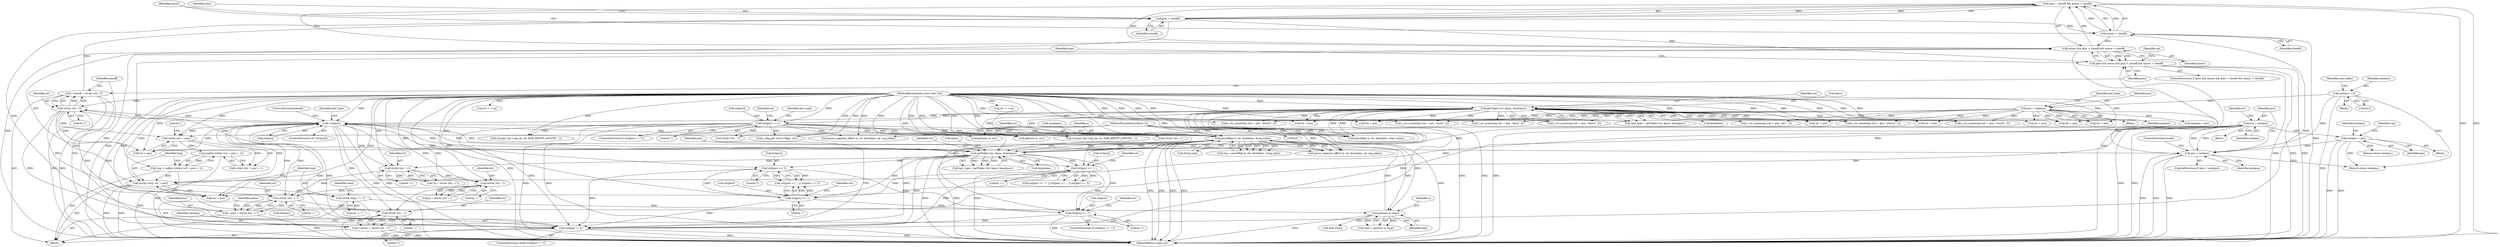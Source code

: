digraph "0_radare2_9b46d38dd3c4de6048a488b655c7319f845af185@API" {
"1000647" [label="(Call,plus < closeB && minus < closeB)"];
"1000648" [label="(Call,plus < closeB)"];
"1000625" [label="(Call,* plus = strchr (str, '+'))"];
"1000627" [label="(Call,strchr (str, '+'))"];
"1000598" [label="(Call,strchr (str, '+'))"];
"1000377" [label="(Call,!str[pos])"];
"1000489" [label="(Call,parseReg (a, str, &nextpos, &reg_type))"];
"1000682" [label="(Call,getnum (a, tmp))"];
"1000106" [label="(MethodParameterIn,RAsm *a)"];
"1000676" [label="(Call,strtok (tmp, \"+-\"))"];
"1000671" [label="(Call,strcpy (tmp, str + pos))"];
"1000662" [label="(Call,tmp = malloc (strlen (str + pos) + 1))"];
"1000664" [label="(Call,malloc (strlen (str + pos) + 1))"];
"1000666" [label="(Call,strlen (str + pos))"];
"1000639" [label="(Call,strchr (str, ']'))"];
"1000633" [label="(Call,strchr (str, '-'))"];
"1000107" [label="(MethodParameterIn,const char *str)"];
"1000373" [label="(Call,pos = nextpos)"];
"1000368" [label="(Call,pos > nextpos)"];
"1000137" [label="(Call,pos = nextpos)"];
"1000113" [label="(Call,nextpos = 0)"];
"1000484" [label="(Call,nextpos = pos)"];
"1000385" [label="(Call,getToken (str, &pos, &nextpos))"];
"1000142" [label="(Call,getToken (str, &pos, &nextpos))"];
"1000361" [label="(Call,str[pos] != ']')"];
"1000409" [label="(Call,str[pos] == ']')"];
"1000404" [label="(Call,str[pos] == '-')"];
"1000398" [label="(Call,str[pos] == '+')"];
"1000458" [label="(Call,str[pos] == '*')"];
"1000314" [label="(Call,str[pos] == '[')"];
"1000612" [label="(Call,strchr (str, '-'))"];
"1000637" [label="(Call,* closeB = strchr (str, ']'))"];
"1000651" [label="(Call,minus < closeB)"];
"1000631" [label="(Call,* minus = strchr (str, '-'))"];
"1000645" [label="(Call,minus && plus < closeB && minus < closeB)"];
"1000643" [label="(Call,plus && minus && plus < closeB && minus < closeB)"];
"1000641" [label="(Literal,']')"];
"1000404" [label="(Call,str[pos] == '-')"];
"1000484" [label="(Call,nextpos = pos)"];
"1000640" [label="(Identifier,str)"];
"1000142" [label="(Call,getToken (str, &pos, &nextpos))"];
"1000409" [label="(Call,str[pos] == ']')"];
"1000363" [label="(Identifier,str)"];
"1000140" [label="(Call,last_type = getToken (str, &pos, &nextpos))"];
"1000637" [label="(Call,* closeB = strchr (str, ']'))"];
"1000314" [label="(Call,str[pos] == '[')"];
"1000613" [label="(Identifier,str)"];
"1000708" [label="(Call,strncpy (op->rep_op, str, MAX_REPOP_LENGTH - 1))"];
"1000932" [label="(Return,return nextpos;)"];
"1000462" [label="(Literal,'*')"];
"1000386" [label="(Identifier,str)"];
"1000909" [label="(Call,strchr (str, '-'))"];
"1000672" [label="(Identifier,tmp)"];
"1000614" [label="(Literal,'-')"];
"1000150" [label="(Call,r_str_ncasecmp (str + pos, \"ptr\", 3))"];
"1000411" [label="(Identifier,str)"];
"1000370" [label="(Identifier,nextpos)"];
"1000106" [label="(MethodParameterIn,RAsm *a)"];
"1000858" [label="(Call,str = ++p)"];
"1000458" [label="(Call,str[pos] == '*')"];
"1000378" [label="(Call,str[pos])"];
"1000638" [label="(Identifier,closeB)"];
"1000846" [label="(Call,strchr (str, '-'))"];
"1000646" [label="(Identifier,minus)"];
"1000413" [label="(Literal,']')"];
"1000486" [label="(Identifier,pos)"];
"1000644" [label="(Identifier,plus)"];
"1000212" [label="(Call,str + pos)"];
"1000318" [label="(Literal,'[')"];
"1000236" [label="(Call,r_str_ncasecmp (str + pos, \"qword\", 5))"];
"1000610" [label="(Call,p = strchr (str, '-'))"];
"1000114" [label="(Identifier,nextpos)"];
"1000488" [label="(Identifier,reg)"];
"1000684" [label="(Identifier,tmp)"];
"1000696" [label="(Call,nextpos = pos)"];
"1000385" [label="(Call,getToken (str, &pos, &nextpos))"];
"1000929" [label="(Call,getnum (a, str))"];
"1000141" [label="(Identifier,last_type)"];
"1000162" [label="(Call,str + pos)"];
"1000408" [label="(Literal,'-')"];
"1000673" [label="(Call,str + pos)"];
"1000405" [label="(Call,str[pos])"];
"1000375" [label="(Identifier,nextpos)"];
"1000261" [label="(Call,r_str_ncasecmp (str + pos, \"oword\", 5))"];
"1000491" [label="(Identifier,str)"];
"1000627" [label="(Call,strchr (str, '+'))"];
"1000650" [label="(Identifier,closeB)"];
"1000469" [label="(Block,)"];
"1000657" [label="(Identifier,op)"];
"1000670" [label="(Literal,1)"];
"1000685" [label="(Call,free (tmp))"];
"1000652" [label="(Identifier,minus)"];
"1000366" [label="(Block,)"];
"1000683" [label="(Identifier,a)"];
"1000376" [label="(ControlStructure,if (!str[pos]))"];
"1000639" [label="(Call,strchr (str, ']'))"];
"1000489" [label="(Call,parseReg (a, str, &nextpos, &reg_type))"];
"1000633" [label="(Call,strchr (str, '-'))"];
"1000678" [label="(Literal,\"+-\")"];
"1000662" [label="(Call,tmp = malloc (strlen (str + pos) + 1))"];
"1000137" [label="(Call,pos = nextpos)"];
"1000612" [label="(Call,strchr (str, '-'))"];
"1000771" [label="(Call,parse_segment_offset (a, str, &nextpos, op, reg_index))"];
"1000143" [label="(Identifier,str)"];
"1000459" [label="(Call,str[pos])"];
"1000682" [label="(Call,getnum (a, tmp))"];
"1000666" [label="(Call,strlen (str + pos))"];
"1000600" [label="(Literal,'+')"];
"1000631" [label="(Call,* minus = strchr (str, '-'))"];
"1000262" [label="(Call,str + pos)"];
"1000635" [label="(Literal,'-')"];
"1000921" [label="(Call,str = ++p)"];
"1000365" [label="(Literal,']')"];
"1000362" [label="(Call,str[pos])"];
"1000373" [label="(Call,pos = nextpos)"];
"1000138" [label="(Identifier,pos)"];
"1000237" [label="(Call,str + pos)"];
"1000119" [label="(Identifier,size_token)"];
"1000554" [label="(Call,parse_segment_offset (a, str, &nextpos, op, reg_index))"];
"1000457" [label="(ControlStructure,if (str[pos] == '*'))"];
"1000832" [label="(Call,r_flag_get (core->flags, str))"];
"1000110" [label="(Block,)"];
"1000315" [label="(Call,str[pos])"];
"1000323" [label="(Identifier,op)"];
"1000634" [label="(Identifier,str)"];
"1000387" [label="(Call,&pos)"];
"1000374" [label="(Identifier,pos)"];
"1000598" [label="(Call,strchr (str, '+'))"];
"1000151" [label="(Call,str + pos)"];
"1000113" [label="(Call,nextpos = 0)"];
"1000671" [label="(Call,strcpy (tmp, str + pos))"];
"1000397" [label="(Call,str[pos] == '+' || str[pos] == '-' || str[pos] == ']')"];
"1000383" [label="(Call,last_type = getToken (str, &pos, &nextpos))"];
"1000645" [label="(Call,minus && plus < closeB && minus < closeB)"];
"1000382" [label="(ControlStructure,break;)"];
"1000107" [label="(MethodParameterIn,const char *str)"];
"1000494" [label="(Call,&reg_type)"];
"1000626" [label="(Identifier,plus)"];
"1000211" [label="(Call,r_str_ncasecmp (str + pos, \"dword\", 5))"];
"1000731" [label="(Call,parseReg (a, str, &nextpos, &op->type))"];
"1000648" [label="(Call,plus < closeB)"];
"1000287" [label="(Call,str + pos)"];
"1000665" [label="(Call,strlen (str + pos) + 1)"];
"1000492" [label="(Call,&nextpos)"];
"1000367" [label="(ControlStructure,if (pos > nextpos))"];
"1000187" [label="(Call,str + pos)"];
"1000642" [label="(ControlStructure,if (plus && minus && plus < closeB && minus < closeB))"];
"1000933" [label="(Identifier,nextpos)"];
"1000360" [label="(ControlStructure,while (str[pos] != ']'))"];
"1000653" [label="(Identifier,closeB)"];
"1000286" [label="(Call,r_str_ncasecmp (str + pos, \"tbyte\", 5))"];
"1000487" [label="(Call,reg = parseReg (a, str, &nextpos, &reg_type))"];
"1000664" [label="(Call,malloc (strlen (str + pos) + 1))"];
"1000146" [label="(Call,&nextpos)"];
"1000403" [label="(Call,str[pos] == '-' || str[pos] == ']')"];
"1000866" [label="(Call,getnum (a, str))"];
"1000693" [label="(Identifier,last_type)"];
"1000490" [label="(Identifier,a)"];
"1000361" [label="(Call,str[pos] != ']')"];
"1000594" [label="(Block,)"];
"1000399" [label="(Call,str[pos])"];
"1000372" [label="(ControlStructure,break;)"];
"1000144" [label="(Call,&pos)"];
"1000680" [label="(Call,read = getnum (a, tmp))"];
"1000384" [label="(Identifier,last_type)"];
"1000369" [label="(Identifier,pos)"];
"1000681" [label="(Identifier,read)"];
"1000877" [label="(Call,strncpy (op->rep_op, str, MAX_REPOP_LENGTH - 1))"];
"1000667" [label="(Call,str + pos)"];
"1000115" [label="(Literal,0)"];
"1000186" [label="(Call,r_str_ncasecmp (str + pos, \"word\", 4))"];
"1000136" [label="(Block,)"];
"1000161" [label="(Call,r_str_ncasecmp (str + pos, \"byte\", 4))"];
"1000596" [label="(Call,*p = strchr (str, '+'))"];
"1000628" [label="(Identifier,str)"];
"1000647" [label="(Call,plus < closeB && minus < closeB)"];
"1000377" [label="(Call,!str[pos])"];
"1000632" [label="(Identifier,minus)"];
"1000406" [label="(Identifier,str)"];
"1000934" [label="(MethodReturn,static int)"];
"1000651" [label="(Call,minus < closeB)"];
"1000485" [label="(Identifier,nextpos)"];
"1000313" [label="(ControlStructure,if (str[pos] == '['))"];
"1000629" [label="(Literal,'+')"];
"1000663" [label="(Identifier,tmp)"];
"1000643" [label="(Call,plus && minus && plus < closeB && minus < closeB)"];
"1000398" [label="(Call,str[pos] == '+')"];
"1000561" [label="(Return,return nextpos;)"];
"1000139" [label="(Identifier,nextpos)"];
"1000677" [label="(Identifier,tmp)"];
"1000410" [label="(Call,str[pos])"];
"1000599" [label="(Identifier,str)"];
"1000389" [label="(Call,&nextpos)"];
"1000676" [label="(Call,strtok (tmp, \"+-\"))"];
"1000402" [label="(Literal,'+')"];
"1000625" [label="(Call,* plus = strchr (str, '+'))"];
"1000379" [label="(Identifier,str)"];
"1000649" [label="(Identifier,plus)"];
"1000368" [label="(Call,pos > nextpos)"];
"1000647" -> "1000645"  [label="AST: "];
"1000647" -> "1000648"  [label="CFG: "];
"1000647" -> "1000651"  [label="CFG: "];
"1000648" -> "1000647"  [label="AST: "];
"1000651" -> "1000647"  [label="AST: "];
"1000645" -> "1000647"  [label="CFG: "];
"1000647" -> "1000934"  [label="DDG: "];
"1000647" -> "1000934"  [label="DDG: "];
"1000647" -> "1000645"  [label="DDG: "];
"1000647" -> "1000645"  [label="DDG: "];
"1000648" -> "1000647"  [label="DDG: "];
"1000648" -> "1000647"  [label="DDG: "];
"1000651" -> "1000647"  [label="DDG: "];
"1000651" -> "1000647"  [label="DDG: "];
"1000648" -> "1000650"  [label="CFG: "];
"1000649" -> "1000648"  [label="AST: "];
"1000650" -> "1000648"  [label="AST: "];
"1000652" -> "1000648"  [label="CFG: "];
"1000648" -> "1000934"  [label="DDG: "];
"1000648" -> "1000643"  [label="DDG: "];
"1000625" -> "1000648"  [label="DDG: "];
"1000637" -> "1000648"  [label="DDG: "];
"1000648" -> "1000651"  [label="DDG: "];
"1000625" -> "1000594"  [label="AST: "];
"1000625" -> "1000627"  [label="CFG: "];
"1000626" -> "1000625"  [label="AST: "];
"1000627" -> "1000625"  [label="AST: "];
"1000632" -> "1000625"  [label="CFG: "];
"1000625" -> "1000934"  [label="DDG: "];
"1000627" -> "1000625"  [label="DDG: "];
"1000627" -> "1000625"  [label="DDG: "];
"1000625" -> "1000643"  [label="DDG: "];
"1000627" -> "1000629"  [label="CFG: "];
"1000628" -> "1000627"  [label="AST: "];
"1000629" -> "1000627"  [label="AST: "];
"1000598" -> "1000627"  [label="DDG: "];
"1000612" -> "1000627"  [label="DDG: "];
"1000377" -> "1000627"  [label="DDG: "];
"1000107" -> "1000627"  [label="DDG: "];
"1000627" -> "1000633"  [label="DDG: "];
"1000598" -> "1000596"  [label="AST: "];
"1000598" -> "1000600"  [label="CFG: "];
"1000599" -> "1000598"  [label="AST: "];
"1000600" -> "1000598"  [label="AST: "];
"1000596" -> "1000598"  [label="CFG: "];
"1000598" -> "1000596"  [label="DDG: "];
"1000598" -> "1000596"  [label="DDG: "];
"1000377" -> "1000598"  [label="DDG: "];
"1000385" -> "1000598"  [label="DDG: "];
"1000107" -> "1000598"  [label="DDG: "];
"1000598" -> "1000612"  [label="DDG: "];
"1000377" -> "1000376"  [label="AST: "];
"1000377" -> "1000378"  [label="CFG: "];
"1000378" -> "1000377"  [label="AST: "];
"1000382" -> "1000377"  [label="CFG: "];
"1000384" -> "1000377"  [label="CFG: "];
"1000377" -> "1000934"  [label="DDG: "];
"1000377" -> "1000934"  [label="DDG: "];
"1000377" -> "1000361"  [label="DDG: "];
"1000489" -> "1000377"  [label="DDG: "];
"1000385" -> "1000377"  [label="DDG: "];
"1000361" -> "1000377"  [label="DDG: "];
"1000107" -> "1000377"  [label="DDG: "];
"1000142" -> "1000377"  [label="DDG: "];
"1000639" -> "1000377"  [label="DDG: "];
"1000377" -> "1000385"  [label="DDG: "];
"1000377" -> "1000398"  [label="DDG: "];
"1000377" -> "1000489"  [label="DDG: "];
"1000377" -> "1000554"  [label="DDG: "];
"1000377" -> "1000612"  [label="DDG: "];
"1000377" -> "1000633"  [label="DDG: "];
"1000377" -> "1000639"  [label="DDG: "];
"1000377" -> "1000666"  [label="DDG: "];
"1000377" -> "1000667"  [label="DDG: "];
"1000377" -> "1000671"  [label="DDG: "];
"1000377" -> "1000673"  [label="DDG: "];
"1000489" -> "1000487"  [label="AST: "];
"1000489" -> "1000494"  [label="CFG: "];
"1000490" -> "1000489"  [label="AST: "];
"1000491" -> "1000489"  [label="AST: "];
"1000492" -> "1000489"  [label="AST: "];
"1000494" -> "1000489"  [label="AST: "];
"1000487" -> "1000489"  [label="CFG: "];
"1000489" -> "1000934"  [label="DDG: "];
"1000489" -> "1000934"  [label="DDG: "];
"1000489" -> "1000934"  [label="DDG: "];
"1000489" -> "1000934"  [label="DDG: "];
"1000489" -> "1000361"  [label="DDG: "];
"1000489" -> "1000385"  [label="DDG: "];
"1000489" -> "1000385"  [label="DDG: "];
"1000489" -> "1000487"  [label="DDG: "];
"1000489" -> "1000487"  [label="DDG: "];
"1000489" -> "1000487"  [label="DDG: "];
"1000489" -> "1000487"  [label="DDG: "];
"1000682" -> "1000489"  [label="DDG: "];
"1000106" -> "1000489"  [label="DDG: "];
"1000385" -> "1000489"  [label="DDG: "];
"1000385" -> "1000489"  [label="DDG: "];
"1000107" -> "1000489"  [label="DDG: "];
"1000489" -> "1000554"  [label="DDG: "];
"1000489" -> "1000554"  [label="DDG: "];
"1000489" -> "1000554"  [label="DDG: "];
"1000489" -> "1000682"  [label="DDG: "];
"1000682" -> "1000680"  [label="AST: "];
"1000682" -> "1000684"  [label="CFG: "];
"1000683" -> "1000682"  [label="AST: "];
"1000684" -> "1000682"  [label="AST: "];
"1000680" -> "1000682"  [label="CFG: "];
"1000682" -> "1000934"  [label="DDG: "];
"1000682" -> "1000680"  [label="DDG: "];
"1000682" -> "1000680"  [label="DDG: "];
"1000106" -> "1000682"  [label="DDG: "];
"1000676" -> "1000682"  [label="DDG: "];
"1000682" -> "1000685"  [label="DDG: "];
"1000106" -> "1000105"  [label="AST: "];
"1000106" -> "1000934"  [label="DDG: "];
"1000106" -> "1000554"  [label="DDG: "];
"1000106" -> "1000731"  [label="DDG: "];
"1000106" -> "1000771"  [label="DDG: "];
"1000106" -> "1000866"  [label="DDG: "];
"1000106" -> "1000929"  [label="DDG: "];
"1000676" -> "1000594"  [label="AST: "];
"1000676" -> "1000678"  [label="CFG: "];
"1000677" -> "1000676"  [label="AST: "];
"1000678" -> "1000676"  [label="AST: "];
"1000681" -> "1000676"  [label="CFG: "];
"1000676" -> "1000934"  [label="DDG: "];
"1000671" -> "1000676"  [label="DDG: "];
"1000671" -> "1000594"  [label="AST: "];
"1000671" -> "1000673"  [label="CFG: "];
"1000672" -> "1000671"  [label="AST: "];
"1000673" -> "1000671"  [label="AST: "];
"1000677" -> "1000671"  [label="CFG: "];
"1000671" -> "1000934"  [label="DDG: "];
"1000671" -> "1000934"  [label="DDG: "];
"1000662" -> "1000671"  [label="DDG: "];
"1000107" -> "1000671"  [label="DDG: "];
"1000639" -> "1000671"  [label="DDG: "];
"1000373" -> "1000671"  [label="DDG: "];
"1000662" -> "1000594"  [label="AST: "];
"1000662" -> "1000664"  [label="CFG: "];
"1000663" -> "1000662"  [label="AST: "];
"1000664" -> "1000662"  [label="AST: "];
"1000672" -> "1000662"  [label="CFG: "];
"1000662" -> "1000934"  [label="DDG: "];
"1000664" -> "1000662"  [label="DDG: "];
"1000664" -> "1000665"  [label="CFG: "];
"1000665" -> "1000664"  [label="AST: "];
"1000664" -> "1000934"  [label="DDG: "];
"1000666" -> "1000664"  [label="DDG: "];
"1000666" -> "1000665"  [label="AST: "];
"1000666" -> "1000667"  [label="CFG: "];
"1000667" -> "1000666"  [label="AST: "];
"1000670" -> "1000666"  [label="CFG: "];
"1000666" -> "1000665"  [label="DDG: "];
"1000639" -> "1000666"  [label="DDG: "];
"1000107" -> "1000666"  [label="DDG: "];
"1000373" -> "1000666"  [label="DDG: "];
"1000639" -> "1000637"  [label="AST: "];
"1000639" -> "1000641"  [label="CFG: "];
"1000640" -> "1000639"  [label="AST: "];
"1000641" -> "1000639"  [label="AST: "];
"1000637" -> "1000639"  [label="CFG: "];
"1000639" -> "1000361"  [label="DDG: "];
"1000639" -> "1000385"  [label="DDG: "];
"1000639" -> "1000637"  [label="DDG: "];
"1000639" -> "1000637"  [label="DDG: "];
"1000633" -> "1000639"  [label="DDG: "];
"1000107" -> "1000639"  [label="DDG: "];
"1000639" -> "1000667"  [label="DDG: "];
"1000639" -> "1000673"  [label="DDG: "];
"1000633" -> "1000631"  [label="AST: "];
"1000633" -> "1000635"  [label="CFG: "];
"1000634" -> "1000633"  [label="AST: "];
"1000635" -> "1000633"  [label="AST: "];
"1000631" -> "1000633"  [label="CFG: "];
"1000633" -> "1000631"  [label="DDG: "];
"1000633" -> "1000631"  [label="DDG: "];
"1000107" -> "1000633"  [label="DDG: "];
"1000107" -> "1000105"  [label="AST: "];
"1000107" -> "1000934"  [label="DDG: "];
"1000107" -> "1000142"  [label="DDG: "];
"1000107" -> "1000150"  [label="DDG: "];
"1000107" -> "1000151"  [label="DDG: "];
"1000107" -> "1000161"  [label="DDG: "];
"1000107" -> "1000162"  [label="DDG: "];
"1000107" -> "1000186"  [label="DDG: "];
"1000107" -> "1000187"  [label="DDG: "];
"1000107" -> "1000211"  [label="DDG: "];
"1000107" -> "1000212"  [label="DDG: "];
"1000107" -> "1000236"  [label="DDG: "];
"1000107" -> "1000237"  [label="DDG: "];
"1000107" -> "1000261"  [label="DDG: "];
"1000107" -> "1000262"  [label="DDG: "];
"1000107" -> "1000286"  [label="DDG: "];
"1000107" -> "1000287"  [label="DDG: "];
"1000107" -> "1000314"  [label="DDG: "];
"1000107" -> "1000361"  [label="DDG: "];
"1000107" -> "1000385"  [label="DDG: "];
"1000107" -> "1000398"  [label="DDG: "];
"1000107" -> "1000404"  [label="DDG: "];
"1000107" -> "1000409"  [label="DDG: "];
"1000107" -> "1000458"  [label="DDG: "];
"1000107" -> "1000554"  [label="DDG: "];
"1000107" -> "1000612"  [label="DDG: "];
"1000107" -> "1000667"  [label="DDG: "];
"1000107" -> "1000673"  [label="DDG: "];
"1000107" -> "1000708"  [label="DDG: "];
"1000107" -> "1000731"  [label="DDG: "];
"1000107" -> "1000771"  [label="DDG: "];
"1000107" -> "1000832"  [label="DDG: "];
"1000107" -> "1000846"  [label="DDG: "];
"1000107" -> "1000858"  [label="DDG: "];
"1000107" -> "1000866"  [label="DDG: "];
"1000107" -> "1000877"  [label="DDG: "];
"1000107" -> "1000909"  [label="DDG: "];
"1000107" -> "1000921"  [label="DDG: "];
"1000107" -> "1000929"  [label="DDG: "];
"1000373" -> "1000366"  [label="AST: "];
"1000373" -> "1000375"  [label="CFG: "];
"1000374" -> "1000373"  [label="AST: "];
"1000375" -> "1000373"  [label="AST: "];
"1000379" -> "1000373"  [label="CFG: "];
"1000373" -> "1000934"  [label="DDG: "];
"1000373" -> "1000934"  [label="DDG: "];
"1000373" -> "1000368"  [label="DDG: "];
"1000368" -> "1000373"  [label="DDG: "];
"1000373" -> "1000484"  [label="DDG: "];
"1000373" -> "1000667"  [label="DDG: "];
"1000373" -> "1000673"  [label="DDG: "];
"1000368" -> "1000367"  [label="AST: "];
"1000368" -> "1000370"  [label="CFG: "];
"1000369" -> "1000368"  [label="AST: "];
"1000370" -> "1000368"  [label="AST: "];
"1000372" -> "1000368"  [label="CFG: "];
"1000374" -> "1000368"  [label="CFG: "];
"1000368" -> "1000934"  [label="DDG: "];
"1000368" -> "1000934"  [label="DDG: "];
"1000368" -> "1000934"  [label="DDG: "];
"1000137" -> "1000368"  [label="DDG: "];
"1000113" -> "1000368"  [label="DDG: "];
"1000484" -> "1000368"  [label="DDG: "];
"1000368" -> "1000932"  [label="DDG: "];
"1000137" -> "1000136"  [label="AST: "];
"1000137" -> "1000139"  [label="CFG: "];
"1000138" -> "1000137"  [label="AST: "];
"1000139" -> "1000137"  [label="AST: "];
"1000141" -> "1000137"  [label="CFG: "];
"1000137" -> "1000934"  [label="DDG: "];
"1000113" -> "1000137"  [label="DDG: "];
"1000137" -> "1000150"  [label="DDG: "];
"1000137" -> "1000151"  [label="DDG: "];
"1000137" -> "1000161"  [label="DDG: "];
"1000137" -> "1000162"  [label="DDG: "];
"1000137" -> "1000186"  [label="DDG: "];
"1000137" -> "1000187"  [label="DDG: "];
"1000137" -> "1000211"  [label="DDG: "];
"1000137" -> "1000212"  [label="DDG: "];
"1000137" -> "1000236"  [label="DDG: "];
"1000137" -> "1000237"  [label="DDG: "];
"1000137" -> "1000261"  [label="DDG: "];
"1000137" -> "1000262"  [label="DDG: "];
"1000137" -> "1000286"  [label="DDG: "];
"1000137" -> "1000287"  [label="DDG: "];
"1000137" -> "1000696"  [label="DDG: "];
"1000113" -> "1000110"  [label="AST: "];
"1000113" -> "1000115"  [label="CFG: "];
"1000114" -> "1000113"  [label="AST: "];
"1000115" -> "1000113"  [label="AST: "];
"1000119" -> "1000113"  [label="CFG: "];
"1000113" -> "1000934"  [label="DDG: "];
"1000113" -> "1000932"  [label="DDG: "];
"1000484" -> "1000469"  [label="AST: "];
"1000484" -> "1000486"  [label="CFG: "];
"1000485" -> "1000484"  [label="AST: "];
"1000486" -> "1000484"  [label="AST: "];
"1000488" -> "1000484"  [label="CFG: "];
"1000484" -> "1000934"  [label="DDG: "];
"1000484" -> "1000934"  [label="DDG: "];
"1000484" -> "1000561"  [label="DDG: "];
"1000484" -> "1000932"  [label="DDG: "];
"1000385" -> "1000383"  [label="AST: "];
"1000385" -> "1000389"  [label="CFG: "];
"1000386" -> "1000385"  [label="AST: "];
"1000387" -> "1000385"  [label="AST: "];
"1000389" -> "1000385"  [label="AST: "];
"1000383" -> "1000385"  [label="CFG: "];
"1000385" -> "1000934"  [label="DDG: "];
"1000385" -> "1000934"  [label="DDG: "];
"1000385" -> "1000934"  [label="DDG: "];
"1000385" -> "1000361"  [label="DDG: "];
"1000385" -> "1000383"  [label="DDG: "];
"1000385" -> "1000383"  [label="DDG: "];
"1000385" -> "1000383"  [label="DDG: "];
"1000142" -> "1000385"  [label="DDG: "];
"1000142" -> "1000385"  [label="DDG: "];
"1000142" -> "1000385"  [label="DDG: "];
"1000385" -> "1000398"  [label="DDG: "];
"1000385" -> "1000404"  [label="DDG: "];
"1000385" -> "1000409"  [label="DDG: "];
"1000385" -> "1000458"  [label="DDG: "];
"1000142" -> "1000140"  [label="AST: "];
"1000142" -> "1000146"  [label="CFG: "];
"1000143" -> "1000142"  [label="AST: "];
"1000144" -> "1000142"  [label="AST: "];
"1000146" -> "1000142"  [label="AST: "];
"1000140" -> "1000142"  [label="CFG: "];
"1000142" -> "1000934"  [label="DDG: "];
"1000142" -> "1000934"  [label="DDG: "];
"1000142" -> "1000140"  [label="DDG: "];
"1000142" -> "1000140"  [label="DDG: "];
"1000142" -> "1000140"  [label="DDG: "];
"1000142" -> "1000150"  [label="DDG: "];
"1000142" -> "1000151"  [label="DDG: "];
"1000142" -> "1000161"  [label="DDG: "];
"1000142" -> "1000162"  [label="DDG: "];
"1000142" -> "1000186"  [label="DDG: "];
"1000142" -> "1000187"  [label="DDG: "];
"1000142" -> "1000211"  [label="DDG: "];
"1000142" -> "1000212"  [label="DDG: "];
"1000142" -> "1000236"  [label="DDG: "];
"1000142" -> "1000237"  [label="DDG: "];
"1000142" -> "1000261"  [label="DDG: "];
"1000142" -> "1000262"  [label="DDG: "];
"1000142" -> "1000286"  [label="DDG: "];
"1000142" -> "1000287"  [label="DDG: "];
"1000142" -> "1000314"  [label="DDG: "];
"1000142" -> "1000361"  [label="DDG: "];
"1000142" -> "1000708"  [label="DDG: "];
"1000142" -> "1000731"  [label="DDG: "];
"1000142" -> "1000731"  [label="DDG: "];
"1000142" -> "1000909"  [label="DDG: "];
"1000361" -> "1000360"  [label="AST: "];
"1000361" -> "1000365"  [label="CFG: "];
"1000362" -> "1000361"  [label="AST: "];
"1000365" -> "1000361"  [label="AST: "];
"1000369" -> "1000361"  [label="CFG: "];
"1000933" -> "1000361"  [label="CFG: "];
"1000361" -> "1000934"  [label="DDG: "];
"1000361" -> "1000934"  [label="DDG: "];
"1000409" -> "1000361"  [label="DDG: "];
"1000398" -> "1000361"  [label="DDG: "];
"1000404" -> "1000361"  [label="DDG: "];
"1000458" -> "1000361"  [label="DDG: "];
"1000314" -> "1000361"  [label="DDG: "];
"1000409" -> "1000403"  [label="AST: "];
"1000409" -> "1000413"  [label="CFG: "];
"1000410" -> "1000409"  [label="AST: "];
"1000413" -> "1000409"  [label="AST: "];
"1000403" -> "1000409"  [label="CFG: "];
"1000409" -> "1000403"  [label="DDG: "];
"1000409" -> "1000403"  [label="DDG: "];
"1000404" -> "1000409"  [label="DDG: "];
"1000409" -> "1000458"  [label="DDG: "];
"1000404" -> "1000403"  [label="AST: "];
"1000404" -> "1000408"  [label="CFG: "];
"1000405" -> "1000404"  [label="AST: "];
"1000408" -> "1000404"  [label="AST: "];
"1000411" -> "1000404"  [label="CFG: "];
"1000403" -> "1000404"  [label="CFG: "];
"1000404" -> "1000403"  [label="DDG: "];
"1000404" -> "1000403"  [label="DDG: "];
"1000398" -> "1000404"  [label="DDG: "];
"1000404" -> "1000458"  [label="DDG: "];
"1000398" -> "1000397"  [label="AST: "];
"1000398" -> "1000402"  [label="CFG: "];
"1000399" -> "1000398"  [label="AST: "];
"1000402" -> "1000398"  [label="AST: "];
"1000406" -> "1000398"  [label="CFG: "];
"1000397" -> "1000398"  [label="CFG: "];
"1000398" -> "1000397"  [label="DDG: "];
"1000398" -> "1000397"  [label="DDG: "];
"1000398" -> "1000458"  [label="DDG: "];
"1000458" -> "1000457"  [label="AST: "];
"1000458" -> "1000462"  [label="CFG: "];
"1000459" -> "1000458"  [label="AST: "];
"1000462" -> "1000458"  [label="AST: "];
"1000363" -> "1000458"  [label="CFG: "];
"1000458" -> "1000934"  [label="DDG: "];
"1000314" -> "1000313"  [label="AST: "];
"1000314" -> "1000318"  [label="CFG: "];
"1000315" -> "1000314"  [label="AST: "];
"1000318" -> "1000314"  [label="AST: "];
"1000323" -> "1000314"  [label="CFG: "];
"1000693" -> "1000314"  [label="CFG: "];
"1000314" -> "1000934"  [label="DDG: "];
"1000314" -> "1000934"  [label="DDG: "];
"1000314" -> "1000708"  [label="DDG: "];
"1000314" -> "1000731"  [label="DDG: "];
"1000314" -> "1000771"  [label="DDG: "];
"1000314" -> "1000832"  [label="DDG: "];
"1000314" -> "1000846"  [label="DDG: "];
"1000314" -> "1000866"  [label="DDG: "];
"1000314" -> "1000877"  [label="DDG: "];
"1000314" -> "1000909"  [label="DDG: "];
"1000314" -> "1000929"  [label="DDG: "];
"1000612" -> "1000610"  [label="AST: "];
"1000612" -> "1000614"  [label="CFG: "];
"1000613" -> "1000612"  [label="AST: "];
"1000614" -> "1000612"  [label="AST: "];
"1000610" -> "1000612"  [label="CFG: "];
"1000612" -> "1000610"  [label="DDG: "];
"1000612" -> "1000610"  [label="DDG: "];
"1000637" -> "1000594"  [label="AST: "];
"1000638" -> "1000637"  [label="AST: "];
"1000644" -> "1000637"  [label="CFG: "];
"1000637" -> "1000934"  [label="DDG: "];
"1000637" -> "1000934"  [label="DDG: "];
"1000651" -> "1000653"  [label="CFG: "];
"1000652" -> "1000651"  [label="AST: "];
"1000653" -> "1000651"  [label="AST: "];
"1000651" -> "1000934"  [label="DDG: "];
"1000651" -> "1000645"  [label="DDG: "];
"1000631" -> "1000651"  [label="DDG: "];
"1000631" -> "1000594"  [label="AST: "];
"1000632" -> "1000631"  [label="AST: "];
"1000638" -> "1000631"  [label="CFG: "];
"1000631" -> "1000934"  [label="DDG: "];
"1000631" -> "1000934"  [label="DDG: "];
"1000631" -> "1000645"  [label="DDG: "];
"1000645" -> "1000643"  [label="AST: "];
"1000645" -> "1000646"  [label="CFG: "];
"1000646" -> "1000645"  [label="AST: "];
"1000643" -> "1000645"  [label="CFG: "];
"1000645" -> "1000934"  [label="DDG: "];
"1000645" -> "1000934"  [label="DDG: "];
"1000645" -> "1000643"  [label="DDG: "];
"1000645" -> "1000643"  [label="DDG: "];
"1000643" -> "1000642"  [label="AST: "];
"1000643" -> "1000644"  [label="CFG: "];
"1000644" -> "1000643"  [label="AST: "];
"1000657" -> "1000643"  [label="CFG: "];
"1000663" -> "1000643"  [label="CFG: "];
"1000643" -> "1000934"  [label="DDG: "];
"1000643" -> "1000934"  [label="DDG: "];
"1000643" -> "1000934"  [label="DDG: "];
}
